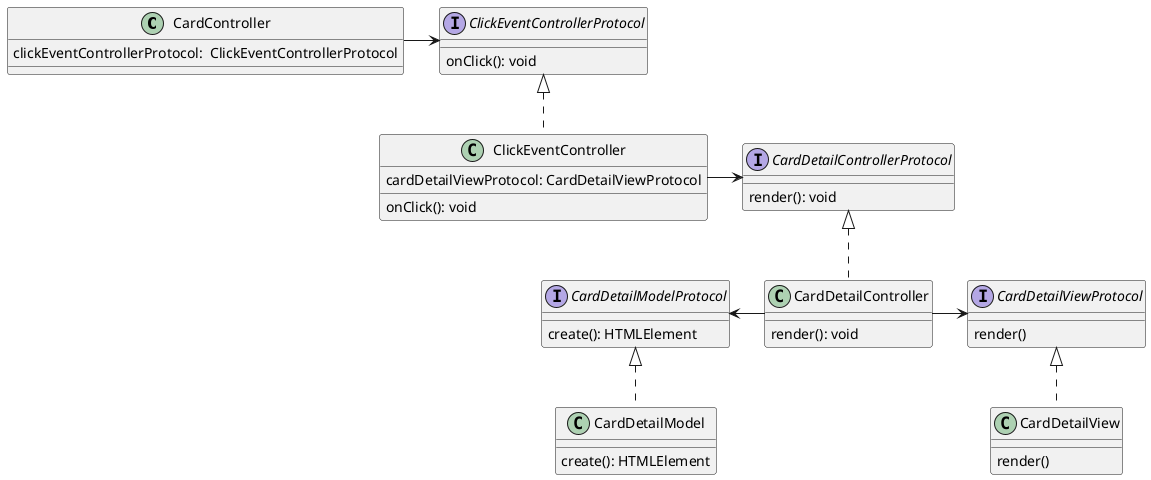 @startuml clickEventController
class CardController{
    clickEventControllerProtocol:  ClickEventControllerProtocol
}
interface ClickEventControllerProtocol{
    onClick(): void
}

interface CardDetailModelProtocol {
    create(): HTMLElement
}

class CardDetailModel{
    create(): HTMLElement
}

class ClickEventController{
    cardDetailViewProtocol: CardDetailViewProtocol
    onClick(): void
}

interface CardDetailViewProtocol{
    render()
}
class CardDetailView{
    render()
}

interface CardDetailControllerProtocol{
    render(): void
}
class CardDetailController{
    render(): void
}

CardController -> ClickEventControllerProtocol

ClickEventControllerProtocol <|-. ClickEventController
ClickEventController -> CardDetailControllerProtocol
CardDetailControllerProtocol <|-. CardDetailController
CardDetailController -> CardDetailViewProtocol
CardDetailViewProtocol <|-. CardDetailView
CardDetailModelProtocol <- CardDetailController
CardDetailModelProtocol <|-. CardDetailModel

@enduml
